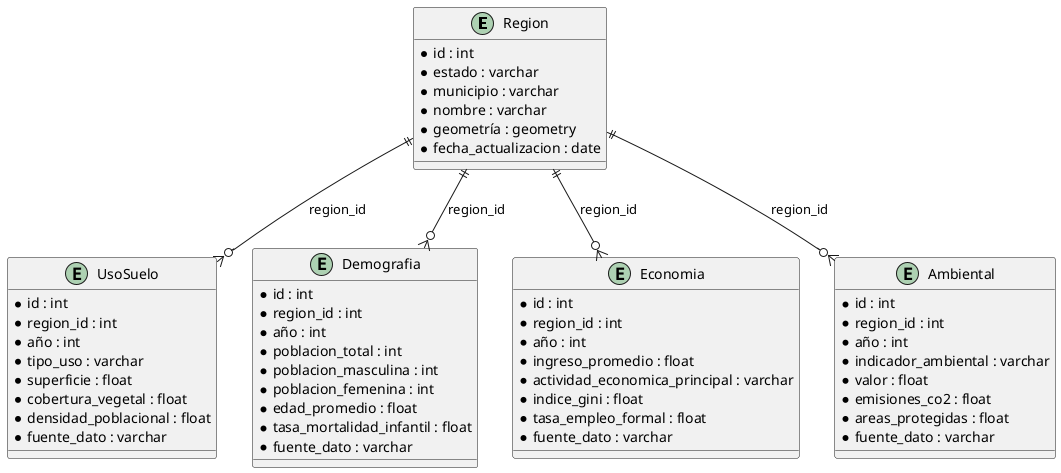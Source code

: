 @startuml
entity "Region" as R {
  * id : int
  * estado : varchar
  * municipio : varchar
  * nombre : varchar
  * geometría : geometry
  * fecha_actualizacion : date
}

entity "UsoSuelo" as US {
  * id : int
  * region_id : int
  * año : int
  * tipo_uso : varchar
  * superficie : float
  * cobertura_vegetal : float
  * densidad_poblacional : float
  * fuente_dato : varchar
}

entity "Demografia" as D {
  * id : int
  * region_id : int
  * año : int
  * poblacion_total : int
  * poblacion_masculina : int
  * poblacion_femenina : int
  * edad_promedio : float
  * tasa_mortalidad_infantil : float
  * fuente_dato : varchar
}

entity "Economia" as E {
  * id : int
  * region_id : int
  * año : int
  * ingreso_promedio : float
  * actividad_economica_principal : varchar
  * indice_gini : float
  * tasa_empleo_formal : float
  * fuente_dato : varchar
}

entity "Ambiental" as A {
  * id : int
  * region_id : int
  * año : int
  * indicador_ambiental : varchar
  * valor : float
  * emisiones_co2 : float
  * areas_protegidas : float
  * fuente_dato : varchar
}

R ||--o{ US : "region_id"
R ||--o{ D : "region_id"
R ||--o{ E : "region_id"
R ||--o{ A : "region_id"
@enduml
